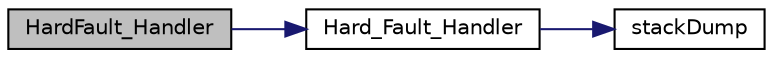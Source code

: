 digraph "HardFault_Handler"
{
 // LATEX_PDF_SIZE
  edge [fontname="Helvetica",fontsize="10",labelfontname="Helvetica",labelfontsize="10"];
  node [fontname="Helvetica",fontsize="10",shape=record];
  rankdir="LR";
  Node1 [label="HardFault_Handler",height=0.2,width=0.4,color="black", fillcolor="grey75", style="filled", fontcolor="black",tooltip="This HardFault handler is implemented to show r0, r1, r2, r3, r12, lr, pc, psr."];
  Node1 -> Node2 [color="midnightblue",fontsize="10",style="solid",fontname="Helvetica"];
  Node2 [label="Hard_Fault_Handler",height=0.2,width=0.4,color="black", fillcolor="white", style="filled",URL="$d3/d3d/retarget_8c.html#abbc61afd0759008b5add4b522f092e2b",tooltip=" "];
  Node2 -> Node3 [color="midnightblue",fontsize="10",style="solid",fontname="Helvetica"];
  Node3 [label="stackDump",height=0.2,width=0.4,color="black", fillcolor="white", style="filled",URL="$d3/d3d/retarget_8c.html#af143031eca5a9fd207cf5626f932d609",tooltip=" "];
}
